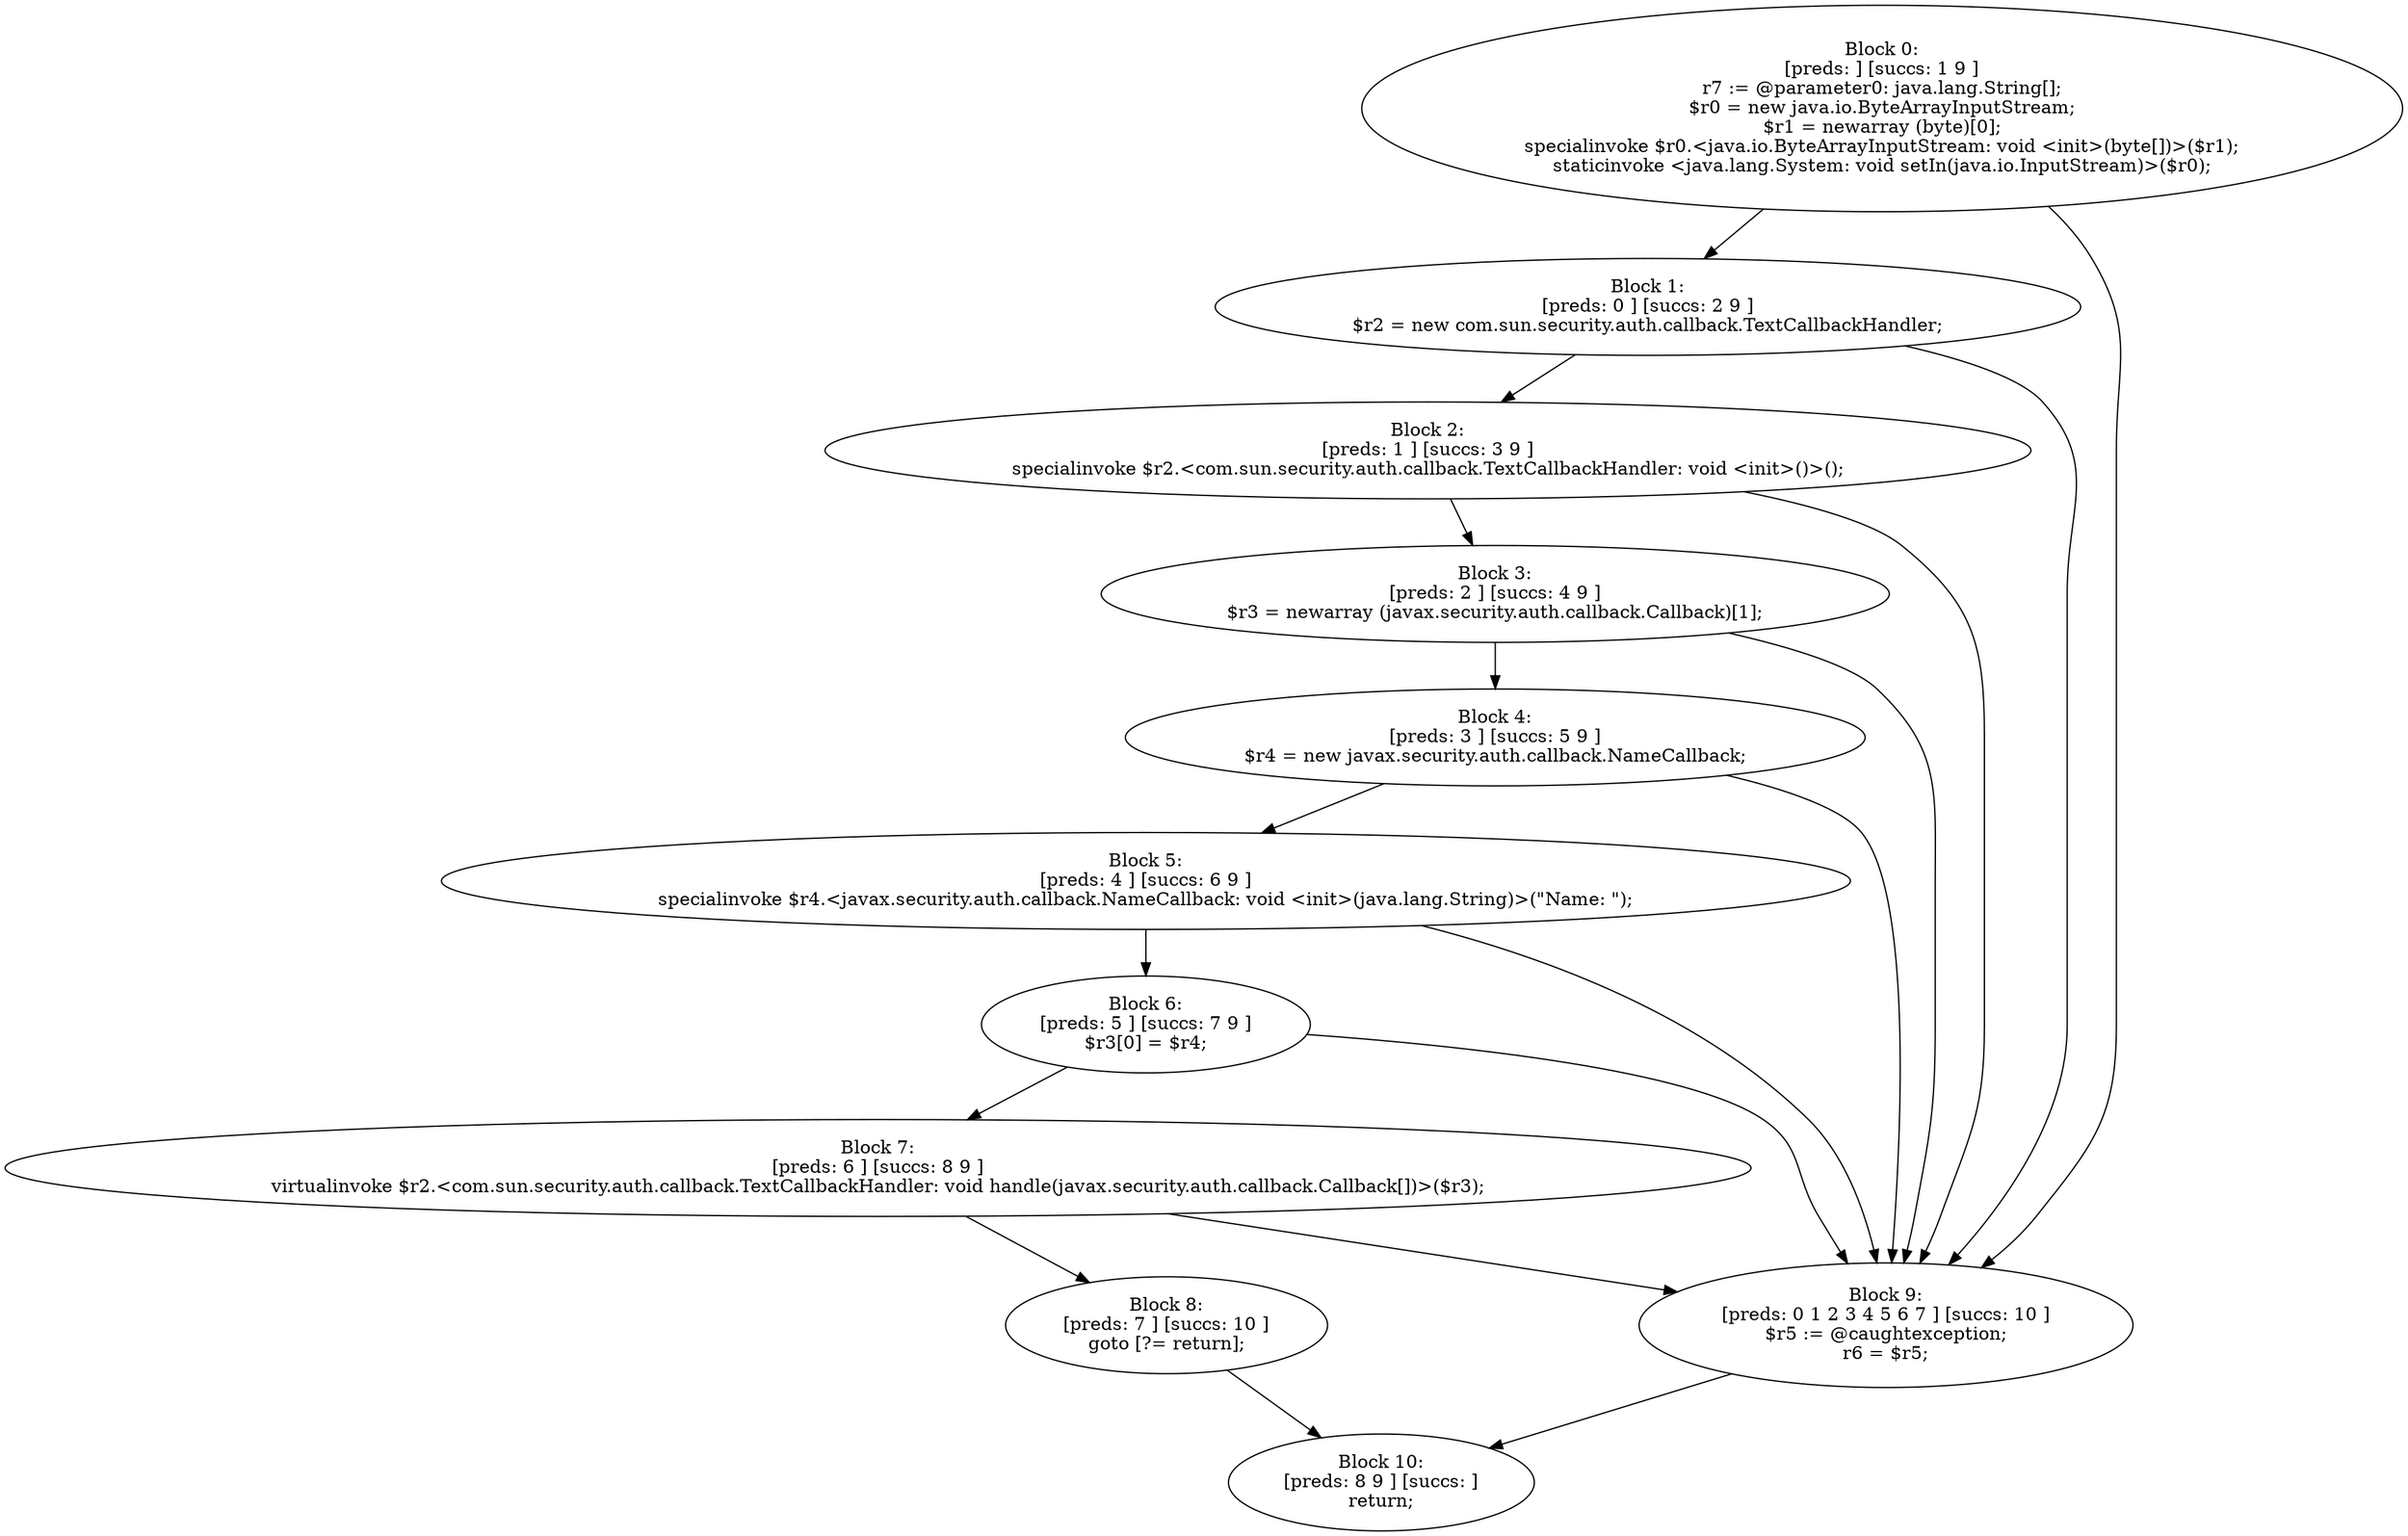 digraph "unitGraph" {
    "Block 0:
[preds: ] [succs: 1 9 ]
r7 := @parameter0: java.lang.String[];
$r0 = new java.io.ByteArrayInputStream;
$r1 = newarray (byte)[0];
specialinvoke $r0.<java.io.ByteArrayInputStream: void <init>(byte[])>($r1);
staticinvoke <java.lang.System: void setIn(java.io.InputStream)>($r0);
"
    "Block 1:
[preds: 0 ] [succs: 2 9 ]
$r2 = new com.sun.security.auth.callback.TextCallbackHandler;
"
    "Block 2:
[preds: 1 ] [succs: 3 9 ]
specialinvoke $r2.<com.sun.security.auth.callback.TextCallbackHandler: void <init>()>();
"
    "Block 3:
[preds: 2 ] [succs: 4 9 ]
$r3 = newarray (javax.security.auth.callback.Callback)[1];
"
    "Block 4:
[preds: 3 ] [succs: 5 9 ]
$r4 = new javax.security.auth.callback.NameCallback;
"
    "Block 5:
[preds: 4 ] [succs: 6 9 ]
specialinvoke $r4.<javax.security.auth.callback.NameCallback: void <init>(java.lang.String)>(\"Name: \");
"
    "Block 6:
[preds: 5 ] [succs: 7 9 ]
$r3[0] = $r4;
"
    "Block 7:
[preds: 6 ] [succs: 8 9 ]
virtualinvoke $r2.<com.sun.security.auth.callback.TextCallbackHandler: void handle(javax.security.auth.callback.Callback[])>($r3);
"
    "Block 8:
[preds: 7 ] [succs: 10 ]
goto [?= return];
"
    "Block 9:
[preds: 0 1 2 3 4 5 6 7 ] [succs: 10 ]
$r5 := @caughtexception;
r6 = $r5;
"
    "Block 10:
[preds: 8 9 ] [succs: ]
return;
"
    "Block 0:
[preds: ] [succs: 1 9 ]
r7 := @parameter0: java.lang.String[];
$r0 = new java.io.ByteArrayInputStream;
$r1 = newarray (byte)[0];
specialinvoke $r0.<java.io.ByteArrayInputStream: void <init>(byte[])>($r1);
staticinvoke <java.lang.System: void setIn(java.io.InputStream)>($r0);
"->"Block 1:
[preds: 0 ] [succs: 2 9 ]
$r2 = new com.sun.security.auth.callback.TextCallbackHandler;
";
    "Block 0:
[preds: ] [succs: 1 9 ]
r7 := @parameter0: java.lang.String[];
$r0 = new java.io.ByteArrayInputStream;
$r1 = newarray (byte)[0];
specialinvoke $r0.<java.io.ByteArrayInputStream: void <init>(byte[])>($r1);
staticinvoke <java.lang.System: void setIn(java.io.InputStream)>($r0);
"->"Block 9:
[preds: 0 1 2 3 4 5 6 7 ] [succs: 10 ]
$r5 := @caughtexception;
r6 = $r5;
";
    "Block 1:
[preds: 0 ] [succs: 2 9 ]
$r2 = new com.sun.security.auth.callback.TextCallbackHandler;
"->"Block 2:
[preds: 1 ] [succs: 3 9 ]
specialinvoke $r2.<com.sun.security.auth.callback.TextCallbackHandler: void <init>()>();
";
    "Block 1:
[preds: 0 ] [succs: 2 9 ]
$r2 = new com.sun.security.auth.callback.TextCallbackHandler;
"->"Block 9:
[preds: 0 1 2 3 4 5 6 7 ] [succs: 10 ]
$r5 := @caughtexception;
r6 = $r5;
";
    "Block 2:
[preds: 1 ] [succs: 3 9 ]
specialinvoke $r2.<com.sun.security.auth.callback.TextCallbackHandler: void <init>()>();
"->"Block 3:
[preds: 2 ] [succs: 4 9 ]
$r3 = newarray (javax.security.auth.callback.Callback)[1];
";
    "Block 2:
[preds: 1 ] [succs: 3 9 ]
specialinvoke $r2.<com.sun.security.auth.callback.TextCallbackHandler: void <init>()>();
"->"Block 9:
[preds: 0 1 2 3 4 5 6 7 ] [succs: 10 ]
$r5 := @caughtexception;
r6 = $r5;
";
    "Block 3:
[preds: 2 ] [succs: 4 9 ]
$r3 = newarray (javax.security.auth.callback.Callback)[1];
"->"Block 4:
[preds: 3 ] [succs: 5 9 ]
$r4 = new javax.security.auth.callback.NameCallback;
";
    "Block 3:
[preds: 2 ] [succs: 4 9 ]
$r3 = newarray (javax.security.auth.callback.Callback)[1];
"->"Block 9:
[preds: 0 1 2 3 4 5 6 7 ] [succs: 10 ]
$r5 := @caughtexception;
r6 = $r5;
";
    "Block 4:
[preds: 3 ] [succs: 5 9 ]
$r4 = new javax.security.auth.callback.NameCallback;
"->"Block 5:
[preds: 4 ] [succs: 6 9 ]
specialinvoke $r4.<javax.security.auth.callback.NameCallback: void <init>(java.lang.String)>(\"Name: \");
";
    "Block 4:
[preds: 3 ] [succs: 5 9 ]
$r4 = new javax.security.auth.callback.NameCallback;
"->"Block 9:
[preds: 0 1 2 3 4 5 6 7 ] [succs: 10 ]
$r5 := @caughtexception;
r6 = $r5;
";
    "Block 5:
[preds: 4 ] [succs: 6 9 ]
specialinvoke $r4.<javax.security.auth.callback.NameCallback: void <init>(java.lang.String)>(\"Name: \");
"->"Block 6:
[preds: 5 ] [succs: 7 9 ]
$r3[0] = $r4;
";
    "Block 5:
[preds: 4 ] [succs: 6 9 ]
specialinvoke $r4.<javax.security.auth.callback.NameCallback: void <init>(java.lang.String)>(\"Name: \");
"->"Block 9:
[preds: 0 1 2 3 4 5 6 7 ] [succs: 10 ]
$r5 := @caughtexception;
r6 = $r5;
";
    "Block 6:
[preds: 5 ] [succs: 7 9 ]
$r3[0] = $r4;
"->"Block 7:
[preds: 6 ] [succs: 8 9 ]
virtualinvoke $r2.<com.sun.security.auth.callback.TextCallbackHandler: void handle(javax.security.auth.callback.Callback[])>($r3);
";
    "Block 6:
[preds: 5 ] [succs: 7 9 ]
$r3[0] = $r4;
"->"Block 9:
[preds: 0 1 2 3 4 5 6 7 ] [succs: 10 ]
$r5 := @caughtexception;
r6 = $r5;
";
    "Block 7:
[preds: 6 ] [succs: 8 9 ]
virtualinvoke $r2.<com.sun.security.auth.callback.TextCallbackHandler: void handle(javax.security.auth.callback.Callback[])>($r3);
"->"Block 8:
[preds: 7 ] [succs: 10 ]
goto [?= return];
";
    "Block 7:
[preds: 6 ] [succs: 8 9 ]
virtualinvoke $r2.<com.sun.security.auth.callback.TextCallbackHandler: void handle(javax.security.auth.callback.Callback[])>($r3);
"->"Block 9:
[preds: 0 1 2 3 4 5 6 7 ] [succs: 10 ]
$r5 := @caughtexception;
r6 = $r5;
";
    "Block 8:
[preds: 7 ] [succs: 10 ]
goto [?= return];
"->"Block 10:
[preds: 8 9 ] [succs: ]
return;
";
    "Block 9:
[preds: 0 1 2 3 4 5 6 7 ] [succs: 10 ]
$r5 := @caughtexception;
r6 = $r5;
"->"Block 10:
[preds: 8 9 ] [succs: ]
return;
";
}
